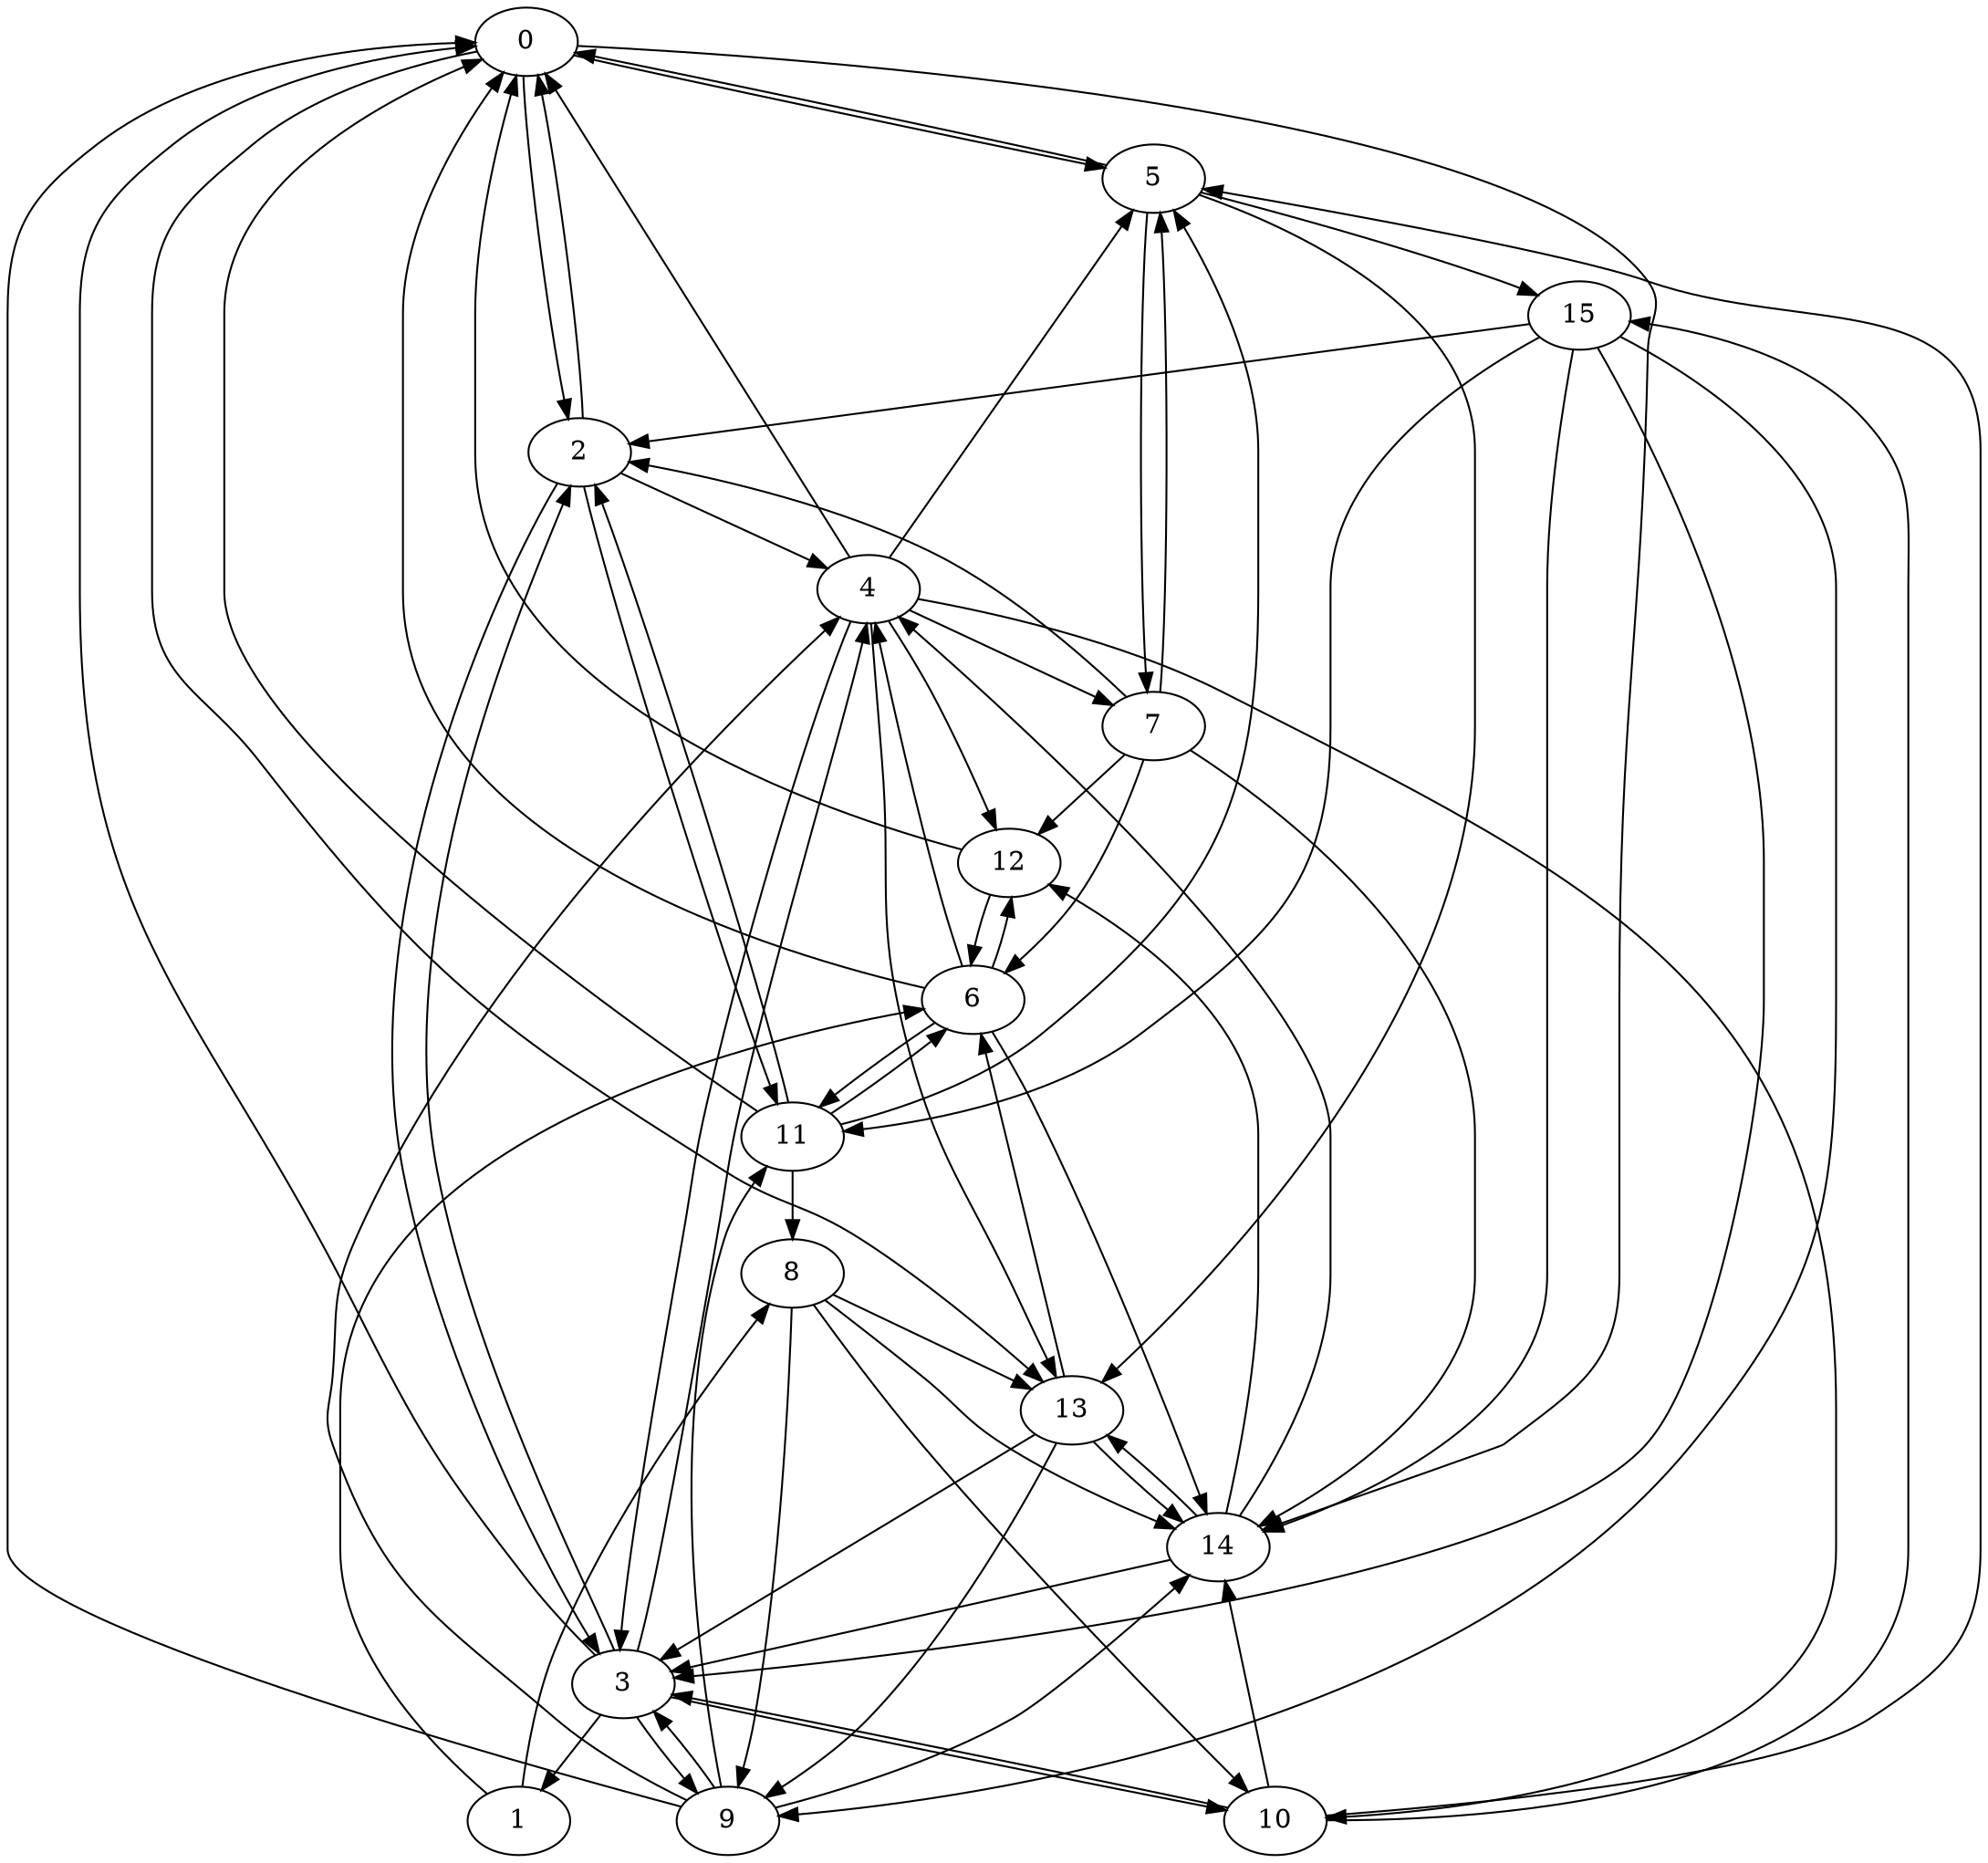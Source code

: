 digraph G {
0 -> 5;
0 -> 2;
0 -> 13;
0 -> 14;
1 -> 8;
1 -> 6;
2 -> 11;
2 -> 0;
2 -> 3;
2 -> 4;
3 -> 2;
3 -> 0;
3 -> 4;
3 -> 9;
3 -> 10;
3 -> 1;
4 -> 7;
4 -> 5;
4 -> 12;
4 -> 10;
4 -> 13;
4 -> 0;
4 -> 3;
5 -> 7;
5 -> 15;
5 -> 0;
5 -> 13;
6 -> 14;
6 -> 12;
6 -> 0;
6 -> 11;
6 -> 4;
7 -> 2;
7 -> 5;
7 -> 14;
7 -> 12;
7 -> 6;
8 -> 13;
8 -> 10;
8 -> 14;
8 -> 9;
9 -> 3;
9 -> 0;
9 -> 14;
9 -> 4;
9 -> 11;
10 -> 14;
10 -> 5;
10 -> 15;
10 -> 3;
11 -> 5;
11 -> 8;
11 -> 0;
11 -> 6;
11 -> 2;
12 -> 0;
12 -> 6;
13 -> 6;
13 -> 3;
13 -> 9;
13 -> 14;
14 -> 12;
14 -> 3;
14 -> 4;
14 -> 13;
15 -> 11;
15 -> 14;
15 -> 2;
15 -> 9;
15 -> 3;
}
